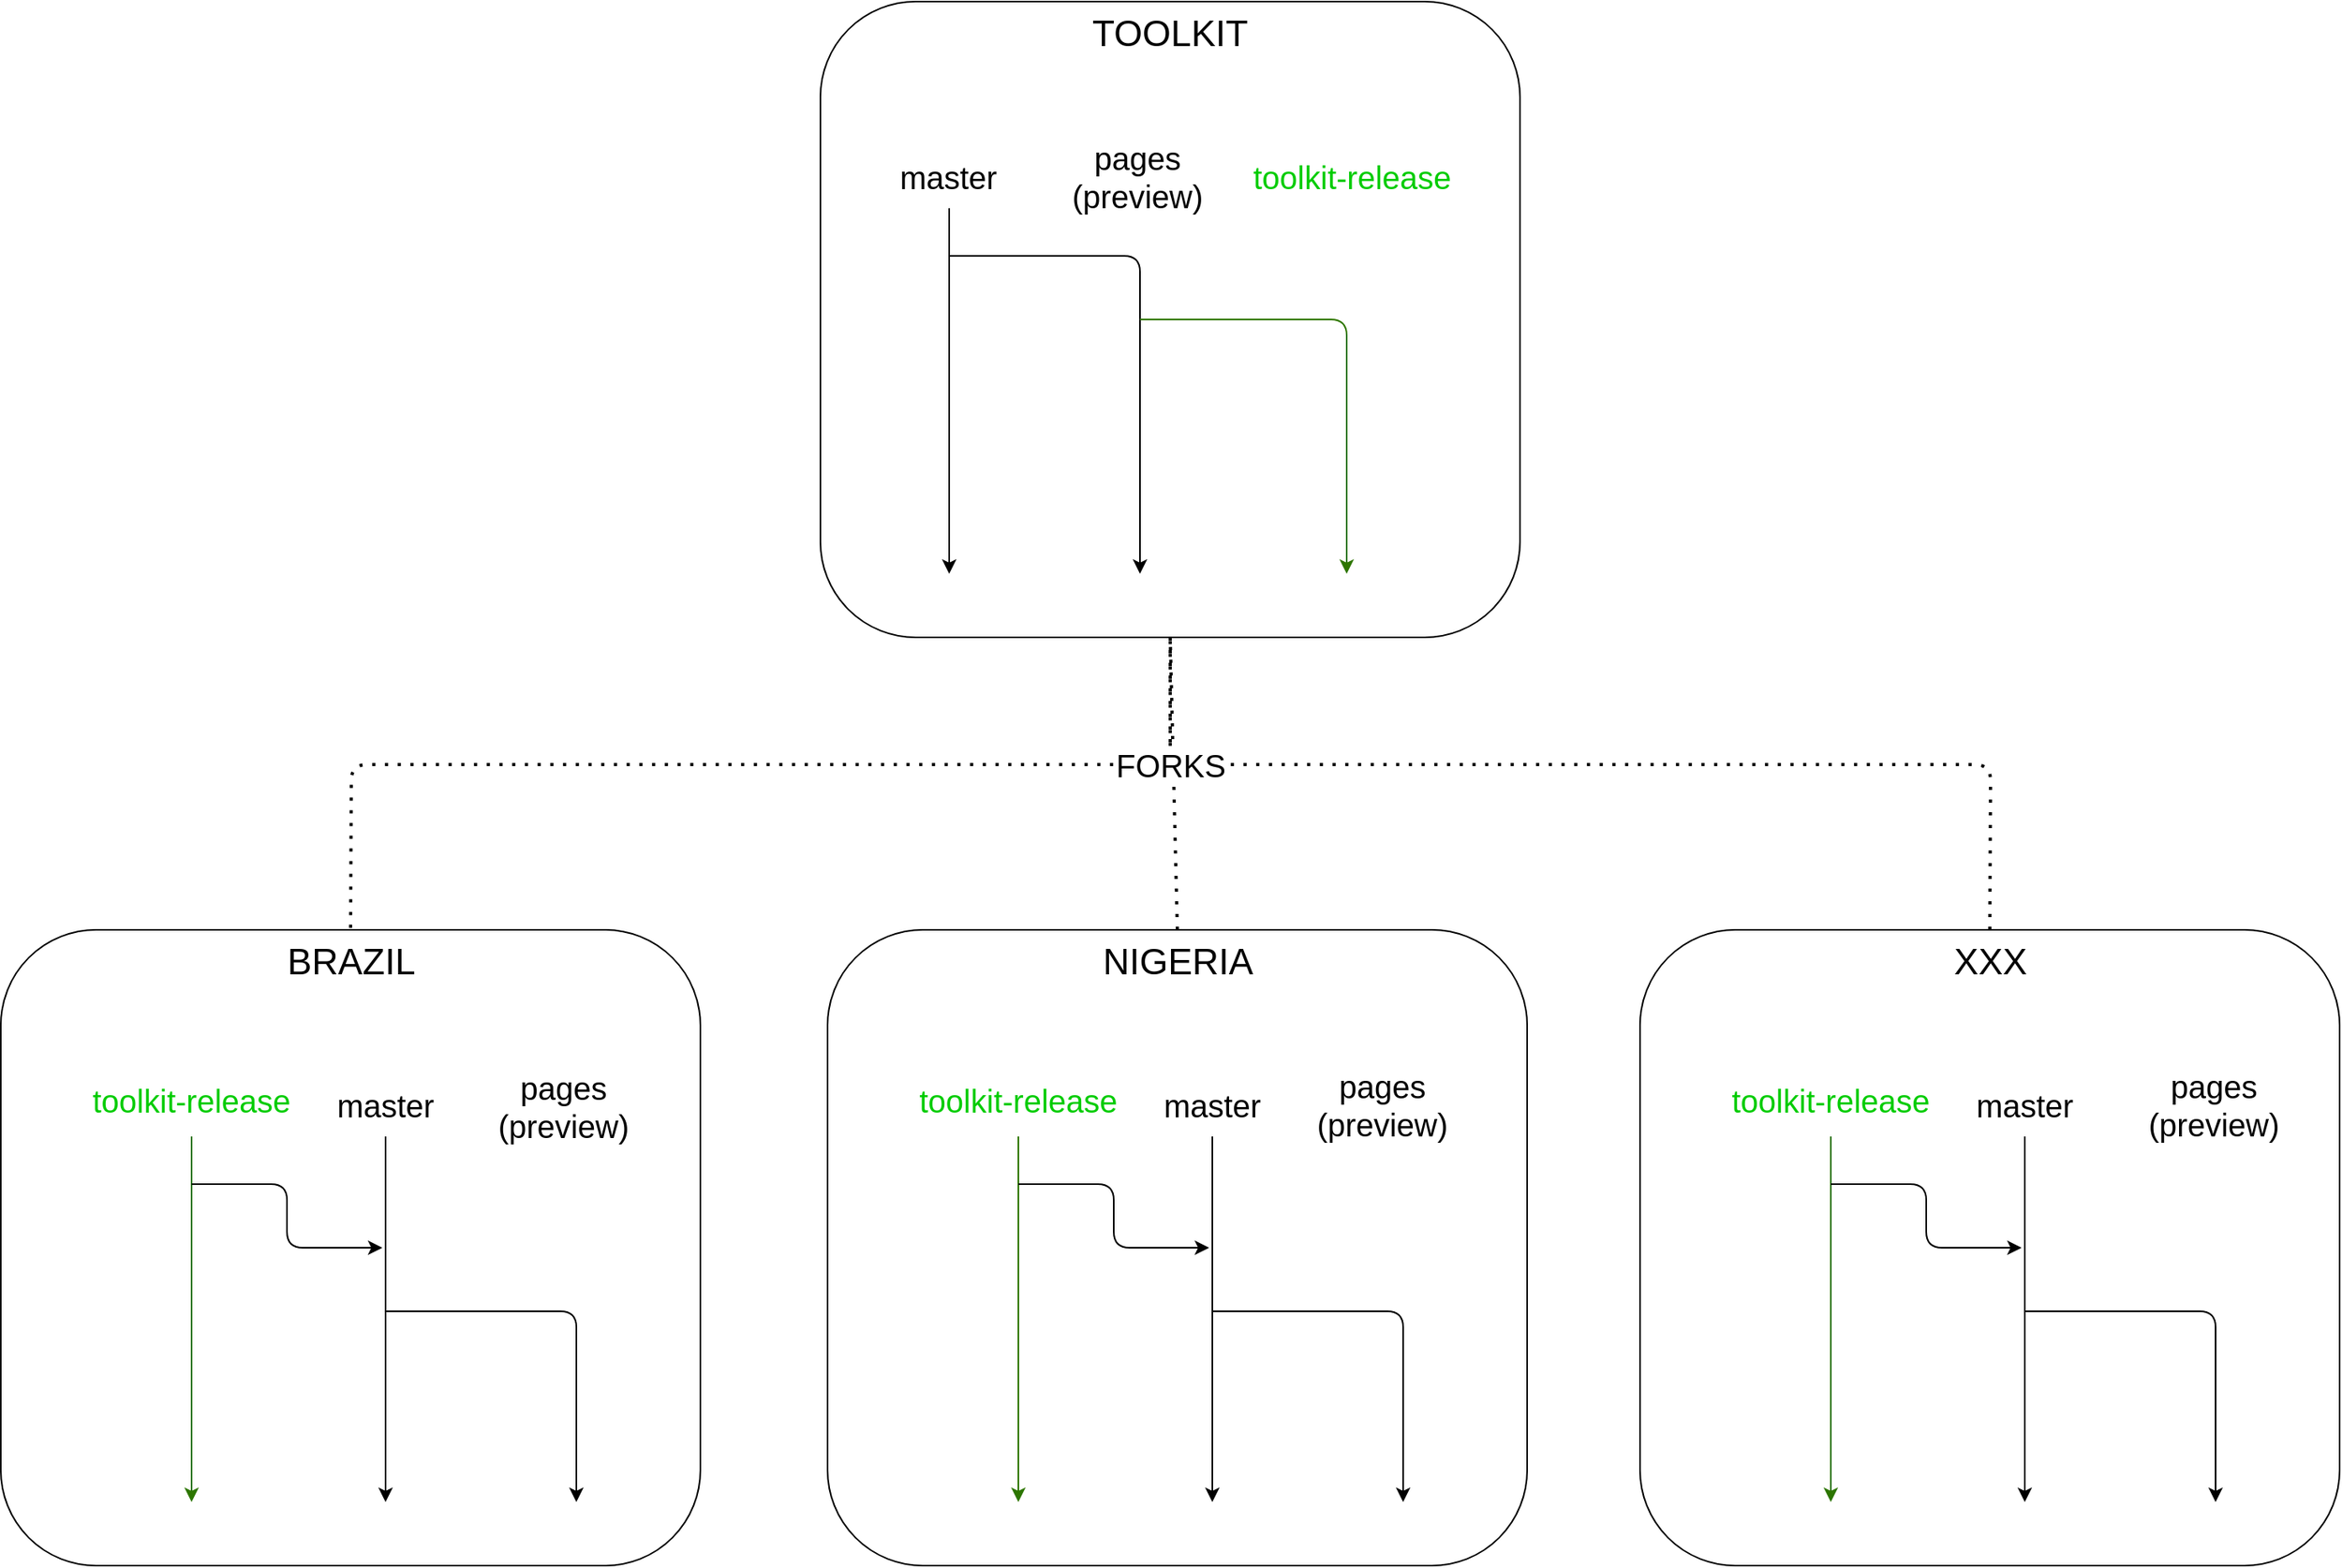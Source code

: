 <mxfile>
    <diagram id="8E1NRs0m3ekUrmeRFZuI" name="Page-1">
        <mxGraphModel dx="2155" dy="1188" grid="1" gridSize="10" guides="1" tooltips="1" connect="1" arrows="1" fold="1" page="1" pageScale="1" pageWidth="827" pageHeight="1169" math="0" shadow="0">
            <root>
                <mxCell id="0"/>
                <mxCell id="1" parent="0"/>
                <mxCell id="4" value="TOOLKIT" style="rounded=1;whiteSpace=wrap;html=1;fontSize=23;verticalAlign=top;" vertex="1" parent="1">
                    <mxGeometry x="520" width="440" height="400" as="geometry"/>
                </mxCell>
                <mxCell id="7" value="" style="endArrow=classic;html=1;fontSize=23;" edge="1" parent="1">
                    <mxGeometry width="50" height="50" relative="1" as="geometry">
                        <mxPoint x="601" y="130" as="sourcePoint"/>
                        <mxPoint x="601" y="360" as="targetPoint"/>
                    </mxGeometry>
                </mxCell>
                <mxCell id="8" value="master" style="edgeLabel;html=1;align=center;verticalAlign=middle;resizable=0;points=[];fontSize=20;" vertex="1" connectable="0" parent="7">
                    <mxGeometry x="0.683" y="-1" relative="1" as="geometry">
                        <mxPoint y="-214" as="offset"/>
                    </mxGeometry>
                </mxCell>
                <mxCell id="14" value="" style="edgeStyle=elbowEdgeStyle;elbow=vertical;endArrow=classic;html=1;fontSize=23;" edge="1" parent="1">
                    <mxGeometry width="50" height="50" relative="1" as="geometry">
                        <mxPoint x="601" y="160" as="sourcePoint"/>
                        <mxPoint x="721" y="360" as="targetPoint"/>
                        <Array as="points">
                            <mxPoint x="681" y="160"/>
                        </Array>
                    </mxGeometry>
                </mxCell>
                <mxCell id="15" value="pages&lt;br&gt;(preview)" style="edgeLabel;html=1;align=center;verticalAlign=middle;resizable=0;points=[];fontSize=20;" vertex="1" connectable="0" parent="1">
                    <mxGeometry x="726" y="110" as="geometry">
                        <mxPoint x="-7" as="offset"/>
                    </mxGeometry>
                </mxCell>
                <mxCell id="16" value="" style="edgeStyle=elbowEdgeStyle;elbow=vertical;endArrow=classic;html=1;fontSize=23;fillColor=#60a917;strokeColor=#2D7600;" edge="1" parent="1">
                    <mxGeometry width="50" height="50" relative="1" as="geometry">
                        <mxPoint x="721" y="200" as="sourcePoint"/>
                        <mxPoint x="851" y="360" as="targetPoint"/>
                        <Array as="points">
                            <mxPoint x="791" y="200"/>
                        </Array>
                    </mxGeometry>
                </mxCell>
                <mxCell id="17" value="toolkit-release" style="edgeLabel;html=1;align=center;verticalAlign=middle;resizable=0;points=[];fontSize=20;fontColor=#00CC00;" vertex="1" connectable="0" parent="1">
                    <mxGeometry x="861" y="110" as="geometry">
                        <mxPoint x="-7" as="offset"/>
                    </mxGeometry>
                </mxCell>
                <mxCell id="18" value="BRAZIL" style="rounded=1;whiteSpace=wrap;html=1;fontSize=23;verticalAlign=top;" vertex="1" parent="1">
                    <mxGeometry x="4.5" y="584" width="440" height="400" as="geometry"/>
                </mxCell>
                <mxCell id="19" value="" style="endArrow=classic;html=1;fontSize=23;" edge="1" parent="1">
                    <mxGeometry width="50" height="50" relative="1" as="geometry">
                        <mxPoint x="246.5" y="714" as="sourcePoint"/>
                        <mxPoint x="246.5" y="944" as="targetPoint"/>
                    </mxGeometry>
                </mxCell>
                <mxCell id="20" value="master" style="edgeLabel;html=1;align=center;verticalAlign=middle;resizable=0;points=[];fontSize=20;" vertex="1" connectable="0" parent="19">
                    <mxGeometry x="0.683" y="-1" relative="1" as="geometry">
                        <mxPoint y="-214" as="offset"/>
                    </mxGeometry>
                </mxCell>
                <mxCell id="21" value="" style="edgeStyle=elbowEdgeStyle;elbow=vertical;endArrow=classic;html=1;fontSize=23;" edge="1" parent="1">
                    <mxGeometry width="50" height="50" relative="1" as="geometry">
                        <mxPoint x="246.5" y="824" as="sourcePoint"/>
                        <mxPoint x="366.5" y="944" as="targetPoint"/>
                        <Array as="points">
                            <mxPoint x="304.5" y="824"/>
                        </Array>
                    </mxGeometry>
                </mxCell>
                <mxCell id="22" value="pages&lt;br&gt;(preview)" style="edgeLabel;html=1;align=center;verticalAlign=middle;resizable=0;points=[];fontSize=20;" vertex="1" connectable="0" parent="1">
                    <mxGeometry x="371.5" y="694" as="geometry">
                        <mxPoint x="-14" y="1" as="offset"/>
                    </mxGeometry>
                </mxCell>
                <mxCell id="24" value="toolkit-release" style="edgeLabel;html=1;align=center;verticalAlign=middle;resizable=0;points=[];fontSize=20;fontColor=#00CC00;" vertex="1" connectable="0" parent="1">
                    <mxGeometry x="124.5" y="694" as="geometry">
                        <mxPoint x="-1" y="-3" as="offset"/>
                    </mxGeometry>
                </mxCell>
                <mxCell id="26" value="" style="endArrow=classic;html=1;fontSize=20;fillColor=#60a917;strokeColor=#2D7600;" edge="1" parent="1">
                    <mxGeometry width="50" height="50" relative="1" as="geometry">
                        <mxPoint x="124.5" y="714" as="sourcePoint"/>
                        <mxPoint x="124.5" y="944" as="targetPoint"/>
                    </mxGeometry>
                </mxCell>
                <mxCell id="27" value="" style="edgeStyle=elbowEdgeStyle;elbow=horizontal;endArrow=classic;html=1;fontSize=20;" edge="1" parent="1">
                    <mxGeometry width="50" height="50" relative="1" as="geometry">
                        <mxPoint x="124.5" y="744" as="sourcePoint"/>
                        <mxPoint x="244.5" y="784" as="targetPoint"/>
                    </mxGeometry>
                </mxCell>
                <mxCell id="28" value="NIGERIA" style="rounded=1;whiteSpace=wrap;html=1;fontSize=23;verticalAlign=top;" vertex="1" parent="1">
                    <mxGeometry x="524.5" y="584" width="440" height="400" as="geometry"/>
                </mxCell>
                <mxCell id="29" value="" style="endArrow=classic;html=1;fontSize=23;" edge="1" parent="1">
                    <mxGeometry width="50" height="50" relative="1" as="geometry">
                        <mxPoint x="766.5" y="714" as="sourcePoint"/>
                        <mxPoint x="766.5" y="944" as="targetPoint"/>
                    </mxGeometry>
                </mxCell>
                <mxCell id="30" value="master" style="edgeLabel;html=1;align=center;verticalAlign=middle;resizable=0;points=[];fontSize=20;" vertex="1" connectable="0" parent="29">
                    <mxGeometry x="0.683" y="-1" relative="1" as="geometry">
                        <mxPoint y="-214" as="offset"/>
                    </mxGeometry>
                </mxCell>
                <mxCell id="31" value="" style="edgeStyle=elbowEdgeStyle;elbow=vertical;endArrow=classic;html=1;fontSize=23;" edge="1" parent="1">
                    <mxGeometry width="50" height="50" relative="1" as="geometry">
                        <mxPoint x="766.5" y="824" as="sourcePoint"/>
                        <mxPoint x="886.5" y="944" as="targetPoint"/>
                        <Array as="points">
                            <mxPoint x="824.5" y="824"/>
                        </Array>
                    </mxGeometry>
                </mxCell>
                <mxCell id="32" value="pages&lt;br&gt;(preview)" style="edgeLabel;html=1;align=center;verticalAlign=middle;resizable=0;points=[];fontSize=20;" vertex="1" connectable="0" parent="1">
                    <mxGeometry x="891.5" y="694" as="geometry">
                        <mxPoint x="-19" as="offset"/>
                    </mxGeometry>
                </mxCell>
                <mxCell id="33" value="toolkit-release" style="edgeLabel;html=1;align=center;verticalAlign=middle;resizable=0;points=[];fontSize=20;fontColor=#00CC00;" vertex="1" connectable="0" parent="1">
                    <mxGeometry x="644.5" y="694" as="geometry">
                        <mxPoint x="-1" y="-3" as="offset"/>
                    </mxGeometry>
                </mxCell>
                <mxCell id="34" value="" style="endArrow=classic;html=1;fontSize=20;fontColor=#006600;fillColor=#60a917;strokeColor=#2D7600;" edge="1" parent="1">
                    <mxGeometry width="50" height="50" relative="1" as="geometry">
                        <mxPoint x="644.5" y="714" as="sourcePoint"/>
                        <mxPoint x="644.5" y="944" as="targetPoint"/>
                    </mxGeometry>
                </mxCell>
                <mxCell id="35" value="" style="edgeStyle=elbowEdgeStyle;elbow=horizontal;endArrow=classic;html=1;fontSize=20;" edge="1" parent="1">
                    <mxGeometry width="50" height="50" relative="1" as="geometry">
                        <mxPoint x="644.5" y="744" as="sourcePoint"/>
                        <mxPoint x="764.5" y="784" as="targetPoint"/>
                    </mxGeometry>
                </mxCell>
                <mxCell id="36" value="XXX" style="rounded=1;whiteSpace=wrap;html=1;fontSize=23;verticalAlign=top;" vertex="1" parent="1">
                    <mxGeometry x="1035.5" y="584" width="440" height="400" as="geometry"/>
                </mxCell>
                <mxCell id="37" value="" style="endArrow=classic;html=1;fontSize=23;" edge="1" parent="1">
                    <mxGeometry width="50" height="50" relative="1" as="geometry">
                        <mxPoint x="1277.5" y="714" as="sourcePoint"/>
                        <mxPoint x="1277.5" y="944" as="targetPoint"/>
                    </mxGeometry>
                </mxCell>
                <mxCell id="38" value="master" style="edgeLabel;html=1;align=center;verticalAlign=middle;resizable=0;points=[];fontSize=20;" vertex="1" connectable="0" parent="37">
                    <mxGeometry x="0.683" y="-1" relative="1" as="geometry">
                        <mxPoint y="-214" as="offset"/>
                    </mxGeometry>
                </mxCell>
                <mxCell id="39" value="" style="edgeStyle=elbowEdgeStyle;elbow=vertical;endArrow=classic;html=1;fontSize=23;" edge="1" parent="1">
                    <mxGeometry width="50" height="50" relative="1" as="geometry">
                        <mxPoint x="1277.5" y="824" as="sourcePoint"/>
                        <mxPoint x="1397.5" y="944" as="targetPoint"/>
                        <Array as="points">
                            <mxPoint x="1335.5" y="824"/>
                        </Array>
                    </mxGeometry>
                </mxCell>
                <mxCell id="40" value="pages&lt;br&gt;(preview)" style="edgeLabel;html=1;align=center;verticalAlign=middle;resizable=0;points=[];fontSize=20;" vertex="1" connectable="0" parent="1">
                    <mxGeometry x="1402.5" y="694" as="geometry">
                        <mxPoint x="-7" as="offset"/>
                    </mxGeometry>
                </mxCell>
                <mxCell id="41" value="toolkit-release" style="edgeLabel;html=1;align=center;verticalAlign=middle;resizable=0;points=[];fontSize=20;fontColor=#00CC00;" vertex="1" connectable="0" parent="1">
                    <mxGeometry x="1155.5" y="694" as="geometry">
                        <mxPoint x="-1" y="-3" as="offset"/>
                    </mxGeometry>
                </mxCell>
                <mxCell id="42" value="" style="endArrow=classic;html=1;fontSize=20;fillColor=#60a917;strokeColor=#2D7600;" edge="1" parent="1">
                    <mxGeometry width="50" height="50" relative="1" as="geometry">
                        <mxPoint x="1155.5" y="714" as="sourcePoint"/>
                        <mxPoint x="1155.5" y="944" as="targetPoint"/>
                    </mxGeometry>
                </mxCell>
                <mxCell id="43" value="" style="edgeStyle=elbowEdgeStyle;elbow=horizontal;endArrow=classic;html=1;fontSize=20;" edge="1" parent="1">
                    <mxGeometry width="50" height="50" relative="1" as="geometry">
                        <mxPoint x="1155.5" y="744" as="sourcePoint"/>
                        <mxPoint x="1275.5" y="784" as="targetPoint"/>
                    </mxGeometry>
                </mxCell>
                <mxCell id="44" value="" style="endArrow=none;dashed=1;html=1;dashPattern=1 3;strokeWidth=2;fontSize=20;fontColor=#00CC00;entryX=0.5;entryY=0;entryDx=0;entryDy=0;exitX=0.5;exitY=1;exitDx=0;exitDy=0;" edge="1" parent="1" source="4" target="18">
                    <mxGeometry width="50" height="50" relative="1" as="geometry">
                        <mxPoint x="210" y="260" as="sourcePoint"/>
                        <mxPoint x="820" y="300" as="targetPoint"/>
                        <Array as="points">
                            <mxPoint x="740" y="480"/>
                            <mxPoint x="225" y="480"/>
                        </Array>
                    </mxGeometry>
                </mxCell>
                <mxCell id="45" value="" style="endArrow=none;dashed=1;html=1;dashPattern=1 3;strokeWidth=2;fontSize=20;fontColor=#00CC00;entryX=0.5;entryY=1;entryDx=0;entryDy=0;exitX=0.5;exitY=0;exitDx=0;exitDy=0;" edge="1" parent="1" source="28" target="4">
                    <mxGeometry width="50" height="50" relative="1" as="geometry">
                        <mxPoint x="770" y="730" as="sourcePoint"/>
                        <mxPoint x="820" y="680" as="targetPoint"/>
                    </mxGeometry>
                </mxCell>
                <mxCell id="46" value="&lt;font color=&quot;#000000&quot;&gt;FORKS&lt;/font&gt;" style="endArrow=none;dashed=1;html=1;dashPattern=1 3;strokeWidth=2;fontSize=20;fontColor=#00CC00;entryX=0.5;entryY=1;entryDx=0;entryDy=0;exitX=0.5;exitY=0;exitDx=0;exitDy=0;" edge="1" parent="1" source="36" target="4">
                    <mxGeometry x="0.771" width="50" height="50" relative="1" as="geometry">
                        <mxPoint x="770" y="730" as="sourcePoint"/>
                        <mxPoint x="820" y="680" as="targetPoint"/>
                        <Array as="points">
                            <mxPoint x="1256" y="480"/>
                            <mxPoint x="740" y="480"/>
                        </Array>
                        <mxPoint as="offset"/>
                    </mxGeometry>
                </mxCell>
            </root>
        </mxGraphModel>
    </diagram>
</mxfile>